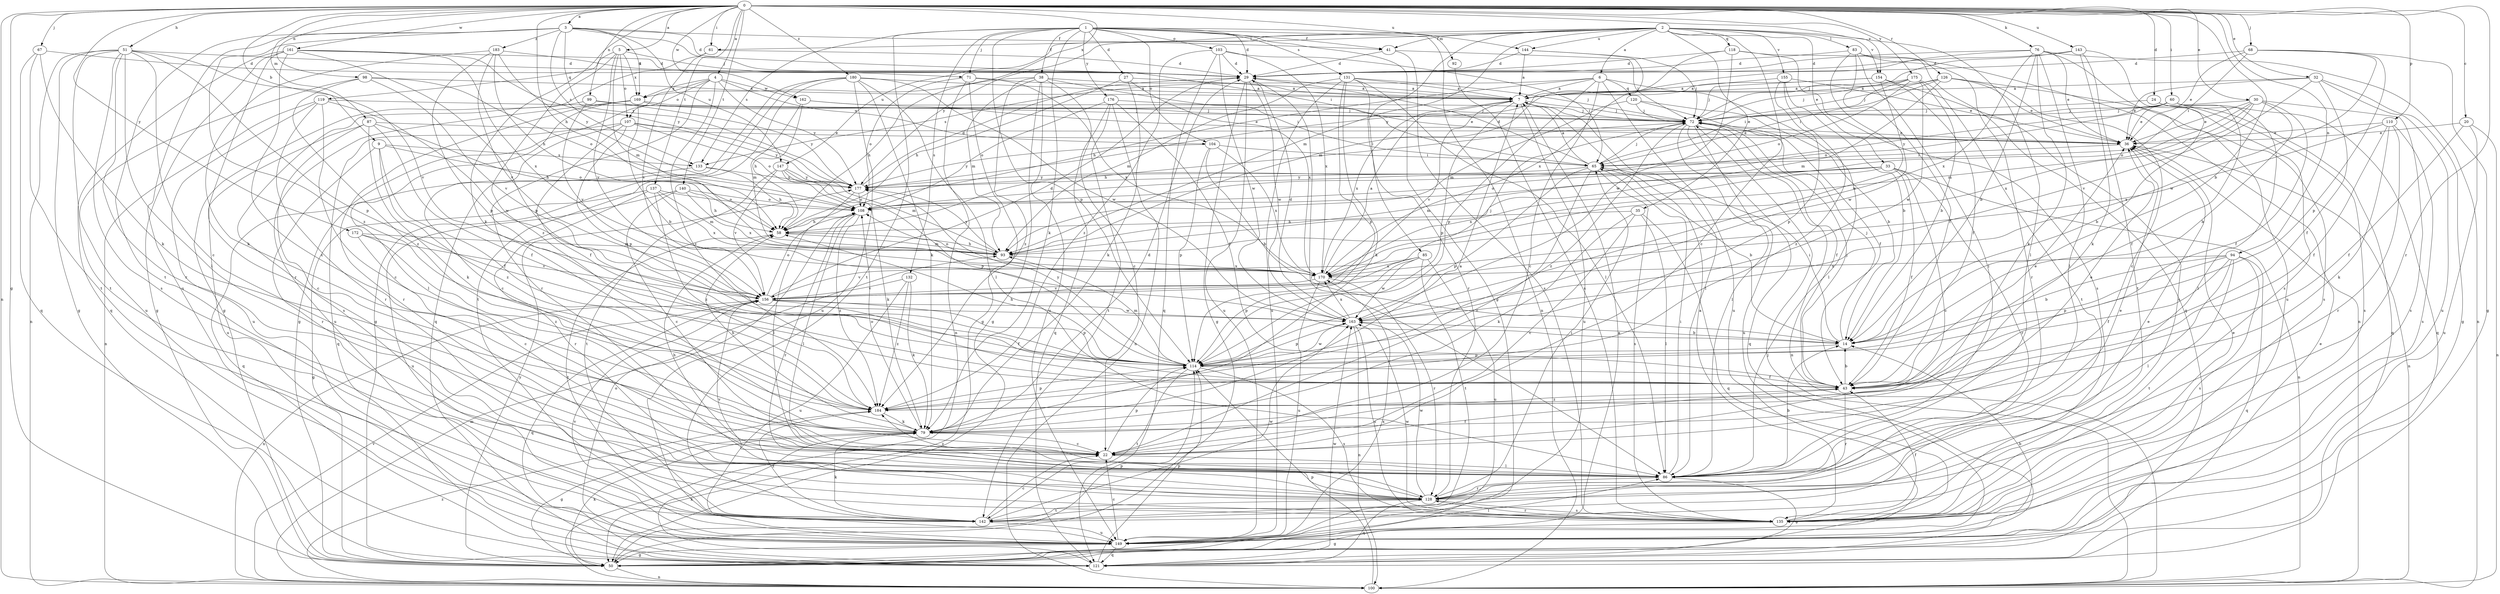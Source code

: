 strict digraph  {
0;
1;
2;
3;
4;
5;
6;
7;
9;
14;
20;
22;
24;
27;
29;
30;
32;
33;
35;
36;
38;
41;
43;
50;
51;
58;
60;
61;
65;
67;
68;
71;
72;
76;
79;
83;
85;
86;
87;
92;
93;
94;
98;
99;
100;
103;
104;
107;
108;
110;
114;
118;
119;
120;
121;
126;
128;
131;
132;
133;
135;
137;
140;
142;
143;
144;
147;
149;
154;
155;
156;
161;
162;
163;
169;
170;
172;
175;
176;
177;
180;
183;
184;
0 -> 3  [label=a];
0 -> 4  [label=a];
0 -> 5  [label=a];
0 -> 9  [label=b];
0 -> 14  [label=b];
0 -> 20  [label=c];
0 -> 24  [label=d];
0 -> 30  [label=e];
0 -> 32  [label=e];
0 -> 50  [label=g];
0 -> 51  [label=h];
0 -> 58  [label=h];
0 -> 60  [label=i];
0 -> 61  [label=i];
0 -> 67  [label=j];
0 -> 68  [label=j];
0 -> 76  [label=k];
0 -> 79  [label=k];
0 -> 87  [label=m];
0 -> 94  [label=n];
0 -> 98  [label=n];
0 -> 99  [label=n];
0 -> 100  [label=n];
0 -> 110  [label=p];
0 -> 126  [label=r];
0 -> 128  [label=r];
0 -> 137  [label=t];
0 -> 140  [label=t];
0 -> 143  [label=u];
0 -> 144  [label=u];
0 -> 154  [label=v];
0 -> 161  [label=w];
0 -> 162  [label=w];
0 -> 169  [label=x];
0 -> 172  [label=y];
0 -> 175  [label=y];
0 -> 180  [label=z];
1 -> 27  [label=d];
1 -> 29  [label=d];
1 -> 38  [label=f];
1 -> 41  [label=f];
1 -> 50  [label=g];
1 -> 71  [label=j];
1 -> 79  [label=k];
1 -> 92  [label=m];
1 -> 100  [label=n];
1 -> 103  [label=o];
1 -> 104  [label=o];
1 -> 114  [label=p];
1 -> 131  [label=s];
1 -> 132  [label=s];
1 -> 133  [label=s];
1 -> 142  [label=t];
1 -> 176  [label=y];
2 -> 6  [label=a];
2 -> 22  [label=c];
2 -> 33  [label=e];
2 -> 35  [label=e];
2 -> 41  [label=f];
2 -> 61  [label=i];
2 -> 83  [label=l];
2 -> 85  [label=l];
2 -> 86  [label=l];
2 -> 93  [label=m];
2 -> 118  [label=q];
2 -> 144  [label=u];
2 -> 147  [label=u];
2 -> 154  [label=v];
2 -> 155  [label=v];
2 -> 177  [label=y];
3 -> 29  [label=d];
3 -> 41  [label=f];
3 -> 65  [label=i];
3 -> 133  [label=s];
3 -> 142  [label=t];
3 -> 147  [label=u];
3 -> 149  [label=u];
3 -> 169  [label=x];
3 -> 177  [label=y];
3 -> 183  [label=z];
3 -> 184  [label=z];
4 -> 50  [label=g];
4 -> 104  [label=o];
4 -> 107  [label=o];
4 -> 128  [label=r];
4 -> 162  [label=w];
4 -> 169  [label=x];
4 -> 177  [label=y];
4 -> 184  [label=z];
5 -> 71  [label=j];
5 -> 93  [label=m];
5 -> 107  [label=o];
5 -> 119  [label=q];
5 -> 156  [label=v];
5 -> 169  [label=x];
5 -> 184  [label=z];
6 -> 7  [label=a];
6 -> 22  [label=c];
6 -> 58  [label=h];
6 -> 86  [label=l];
6 -> 114  [label=p];
6 -> 120  [label=q];
6 -> 133  [label=s];
6 -> 149  [label=u];
7 -> 72  [label=j];
7 -> 86  [label=l];
7 -> 114  [label=p];
7 -> 149  [label=u];
7 -> 156  [label=v];
7 -> 170  [label=x];
9 -> 43  [label=f];
9 -> 108  [label=o];
9 -> 128  [label=r];
9 -> 133  [label=s];
9 -> 184  [label=z];
14 -> 65  [label=i];
14 -> 72  [label=j];
14 -> 114  [label=p];
20 -> 36  [label=e];
20 -> 43  [label=f];
20 -> 100  [label=n];
20 -> 149  [label=u];
22 -> 43  [label=f];
22 -> 86  [label=l];
22 -> 114  [label=p];
24 -> 14  [label=b];
24 -> 72  [label=j];
24 -> 121  [label=q];
24 -> 135  [label=s];
27 -> 7  [label=a];
27 -> 58  [label=h];
27 -> 79  [label=k];
27 -> 170  [label=x];
29 -> 7  [label=a];
29 -> 50  [label=g];
29 -> 86  [label=l];
29 -> 149  [label=u];
29 -> 163  [label=w];
30 -> 14  [label=b];
30 -> 36  [label=e];
30 -> 43  [label=f];
30 -> 72  [label=j];
30 -> 93  [label=m];
30 -> 108  [label=o];
30 -> 135  [label=s];
30 -> 170  [label=x];
32 -> 7  [label=a];
32 -> 36  [label=e];
32 -> 43  [label=f];
32 -> 50  [label=g];
32 -> 149  [label=u];
32 -> 156  [label=v];
33 -> 22  [label=c];
33 -> 43  [label=f];
33 -> 93  [label=m];
33 -> 100  [label=n];
33 -> 108  [label=o];
33 -> 128  [label=r];
33 -> 170  [label=x];
33 -> 177  [label=y];
35 -> 22  [label=c];
35 -> 58  [label=h];
35 -> 79  [label=k];
35 -> 86  [label=l];
35 -> 121  [label=q];
36 -> 65  [label=i];
36 -> 100  [label=n];
38 -> 7  [label=a];
38 -> 22  [label=c];
38 -> 50  [label=g];
38 -> 58  [label=h];
38 -> 65  [label=i];
38 -> 93  [label=m];
38 -> 149  [label=u];
38 -> 184  [label=z];
41 -> 29  [label=d];
41 -> 72  [label=j];
41 -> 135  [label=s];
43 -> 14  [label=b];
43 -> 36  [label=e];
43 -> 72  [label=j];
43 -> 128  [label=r];
43 -> 184  [label=z];
50 -> 7  [label=a];
50 -> 79  [label=k];
50 -> 100  [label=n];
50 -> 114  [label=p];
50 -> 170  [label=x];
50 -> 177  [label=y];
51 -> 22  [label=c];
51 -> 29  [label=d];
51 -> 50  [label=g];
51 -> 86  [label=l];
51 -> 100  [label=n];
51 -> 114  [label=p];
51 -> 128  [label=r];
51 -> 135  [label=s];
51 -> 142  [label=t];
51 -> 156  [label=v];
58 -> 93  [label=m];
58 -> 142  [label=t];
60 -> 36  [label=e];
60 -> 43  [label=f];
60 -> 72  [label=j];
60 -> 86  [label=l];
60 -> 108  [label=o];
60 -> 121  [label=q];
60 -> 177  [label=y];
61 -> 29  [label=d];
61 -> 50  [label=g];
61 -> 156  [label=v];
65 -> 7  [label=a];
65 -> 14  [label=b];
65 -> 22  [label=c];
65 -> 29  [label=d];
65 -> 72  [label=j];
65 -> 114  [label=p];
65 -> 135  [label=s];
65 -> 177  [label=y];
67 -> 29  [label=d];
67 -> 79  [label=k];
67 -> 121  [label=q];
67 -> 142  [label=t];
68 -> 29  [label=d];
68 -> 36  [label=e];
68 -> 50  [label=g];
68 -> 65  [label=i];
68 -> 114  [label=p];
68 -> 163  [label=w];
71 -> 7  [label=a];
71 -> 50  [label=g];
71 -> 100  [label=n];
71 -> 108  [label=o];
71 -> 170  [label=x];
72 -> 36  [label=e];
72 -> 43  [label=f];
72 -> 58  [label=h];
72 -> 86  [label=l];
72 -> 100  [label=n];
72 -> 121  [label=q];
72 -> 149  [label=u];
72 -> 184  [label=z];
76 -> 14  [label=b];
76 -> 29  [label=d];
76 -> 36  [label=e];
76 -> 79  [label=k];
76 -> 86  [label=l];
76 -> 100  [label=n];
76 -> 149  [label=u];
76 -> 170  [label=x];
76 -> 177  [label=y];
79 -> 7  [label=a];
79 -> 22  [label=c];
79 -> 29  [label=d];
79 -> 50  [label=g];
79 -> 58  [label=h];
79 -> 108  [label=o];
83 -> 29  [label=d];
83 -> 43  [label=f];
83 -> 86  [label=l];
83 -> 100  [label=n];
83 -> 128  [label=r];
83 -> 163  [label=w];
85 -> 114  [label=p];
85 -> 142  [label=t];
85 -> 149  [label=u];
85 -> 156  [label=v];
85 -> 163  [label=w];
85 -> 170  [label=x];
86 -> 14  [label=b];
86 -> 36  [label=e];
86 -> 50  [label=g];
86 -> 58  [label=h];
86 -> 65  [label=i];
86 -> 128  [label=r];
86 -> 184  [label=z];
87 -> 22  [label=c];
87 -> 36  [label=e];
87 -> 43  [label=f];
87 -> 58  [label=h];
87 -> 79  [label=k];
87 -> 149  [label=u];
92 -> 135  [label=s];
93 -> 58  [label=h];
93 -> 170  [label=x];
93 -> 177  [label=y];
94 -> 14  [label=b];
94 -> 43  [label=f];
94 -> 86  [label=l];
94 -> 114  [label=p];
94 -> 121  [label=q];
94 -> 135  [label=s];
94 -> 142  [label=t];
94 -> 170  [label=x];
98 -> 7  [label=a];
98 -> 108  [label=o];
98 -> 149  [label=u];
98 -> 156  [label=v];
98 -> 184  [label=z];
99 -> 72  [label=j];
99 -> 135  [label=s];
99 -> 156  [label=v];
99 -> 177  [label=y];
100 -> 72  [label=j];
100 -> 93  [label=m];
100 -> 114  [label=p];
100 -> 156  [label=v];
100 -> 184  [label=z];
103 -> 29  [label=d];
103 -> 65  [label=i];
103 -> 121  [label=q];
103 -> 163  [label=w];
103 -> 170  [label=x];
103 -> 184  [label=z];
104 -> 14  [label=b];
104 -> 65  [label=i];
104 -> 114  [label=p];
104 -> 170  [label=x];
104 -> 177  [label=y];
107 -> 22  [label=c];
107 -> 36  [label=e];
107 -> 43  [label=f];
107 -> 108  [label=o];
107 -> 114  [label=p];
107 -> 121  [label=q];
107 -> 177  [label=y];
108 -> 58  [label=h];
108 -> 86  [label=l];
108 -> 128  [label=r];
108 -> 184  [label=z];
110 -> 36  [label=e];
110 -> 43  [label=f];
110 -> 79  [label=k];
110 -> 128  [label=r];
110 -> 135  [label=s];
110 -> 170  [label=x];
114 -> 43  [label=f];
114 -> 58  [label=h];
114 -> 93  [label=m];
114 -> 135  [label=s];
114 -> 142  [label=t];
114 -> 163  [label=w];
114 -> 177  [label=y];
118 -> 29  [label=d];
118 -> 93  [label=m];
118 -> 121  [label=q];
118 -> 135  [label=s];
118 -> 163  [label=w];
119 -> 22  [label=c];
119 -> 72  [label=j];
119 -> 100  [label=n];
119 -> 128  [label=r];
119 -> 149  [label=u];
119 -> 163  [label=w];
120 -> 14  [label=b];
120 -> 43  [label=f];
120 -> 72  [label=j];
120 -> 93  [label=m];
121 -> 79  [label=k];
121 -> 108  [label=o];
121 -> 114  [label=p];
121 -> 163  [label=w];
126 -> 7  [label=a];
126 -> 22  [label=c];
126 -> 36  [label=e];
126 -> 65  [label=i];
126 -> 72  [label=j];
126 -> 93  [label=m];
126 -> 135  [label=s];
128 -> 36  [label=e];
128 -> 65  [label=i];
128 -> 121  [label=q];
128 -> 135  [label=s];
128 -> 142  [label=t];
128 -> 156  [label=v];
128 -> 163  [label=w];
131 -> 7  [label=a];
131 -> 72  [label=j];
131 -> 79  [label=k];
131 -> 86  [label=l];
131 -> 93  [label=m];
131 -> 114  [label=p];
131 -> 128  [label=r];
131 -> 149  [label=u];
132 -> 79  [label=k];
132 -> 149  [label=u];
132 -> 156  [label=v];
132 -> 184  [label=z];
133 -> 58  [label=h];
133 -> 121  [label=q];
133 -> 177  [label=y];
135 -> 7  [label=a];
135 -> 36  [label=e];
135 -> 43  [label=f];
135 -> 50  [label=g];
135 -> 128  [label=r];
135 -> 163  [label=w];
137 -> 50  [label=g];
137 -> 93  [label=m];
137 -> 108  [label=o];
137 -> 128  [label=r];
137 -> 170  [label=x];
137 -> 184  [label=z];
140 -> 22  [label=c];
140 -> 58  [label=h];
140 -> 108  [label=o];
140 -> 149  [label=u];
140 -> 170  [label=x];
142 -> 22  [label=c];
142 -> 79  [label=k];
142 -> 149  [label=u];
142 -> 163  [label=w];
142 -> 184  [label=z];
143 -> 29  [label=d];
143 -> 72  [label=j];
143 -> 79  [label=k];
143 -> 135  [label=s];
143 -> 142  [label=t];
144 -> 7  [label=a];
144 -> 29  [label=d];
144 -> 72  [label=j];
144 -> 170  [label=x];
147 -> 79  [label=k];
147 -> 93  [label=m];
147 -> 114  [label=p];
147 -> 142  [label=t];
147 -> 156  [label=v];
147 -> 177  [label=y];
149 -> 14  [label=b];
149 -> 22  [label=c];
149 -> 36  [label=e];
149 -> 50  [label=g];
149 -> 86  [label=l];
149 -> 121  [label=q];
149 -> 156  [label=v];
154 -> 7  [label=a];
154 -> 43  [label=f];
154 -> 72  [label=j];
154 -> 135  [label=s];
154 -> 163  [label=w];
155 -> 7  [label=a];
155 -> 14  [label=b];
155 -> 36  [label=e];
155 -> 114  [label=p];
155 -> 184  [label=z];
156 -> 29  [label=d];
156 -> 43  [label=f];
156 -> 72  [label=j];
156 -> 100  [label=n];
156 -> 108  [label=o];
156 -> 114  [label=p];
156 -> 121  [label=q];
156 -> 163  [label=w];
161 -> 22  [label=c];
161 -> 29  [label=d];
161 -> 50  [label=g];
161 -> 114  [label=p];
161 -> 121  [label=q];
161 -> 128  [label=r];
161 -> 170  [label=x];
161 -> 177  [label=y];
162 -> 36  [label=e];
162 -> 58  [label=h];
162 -> 72  [label=j];
162 -> 93  [label=m];
163 -> 14  [label=b];
163 -> 29  [label=d];
163 -> 100  [label=n];
163 -> 114  [label=p];
163 -> 135  [label=s];
163 -> 170  [label=x];
169 -> 14  [label=b];
169 -> 36  [label=e];
169 -> 72  [label=j];
169 -> 86  [label=l];
169 -> 128  [label=r];
169 -> 149  [label=u];
170 -> 7  [label=a];
170 -> 108  [label=o];
170 -> 128  [label=r];
170 -> 149  [label=u];
170 -> 156  [label=v];
172 -> 22  [label=c];
172 -> 93  [label=m];
172 -> 156  [label=v];
172 -> 184  [label=z];
175 -> 7  [label=a];
175 -> 14  [label=b];
175 -> 65  [label=i];
175 -> 72  [label=j];
175 -> 108  [label=o];
175 -> 142  [label=t];
175 -> 163  [label=w];
176 -> 43  [label=f];
176 -> 72  [label=j];
176 -> 100  [label=n];
176 -> 108  [label=o];
176 -> 121  [label=q];
176 -> 142  [label=t];
177 -> 29  [label=d];
177 -> 86  [label=l];
177 -> 108  [label=o];
180 -> 7  [label=a];
180 -> 50  [label=g];
180 -> 79  [label=k];
180 -> 86  [label=l];
180 -> 121  [label=q];
180 -> 142  [label=t];
180 -> 149  [label=u];
180 -> 163  [label=w];
183 -> 29  [label=d];
183 -> 58  [label=h];
183 -> 79  [label=k];
183 -> 114  [label=p];
183 -> 156  [label=v];
183 -> 177  [label=y];
184 -> 36  [label=e];
184 -> 79  [label=k];
184 -> 114  [label=p];
}
